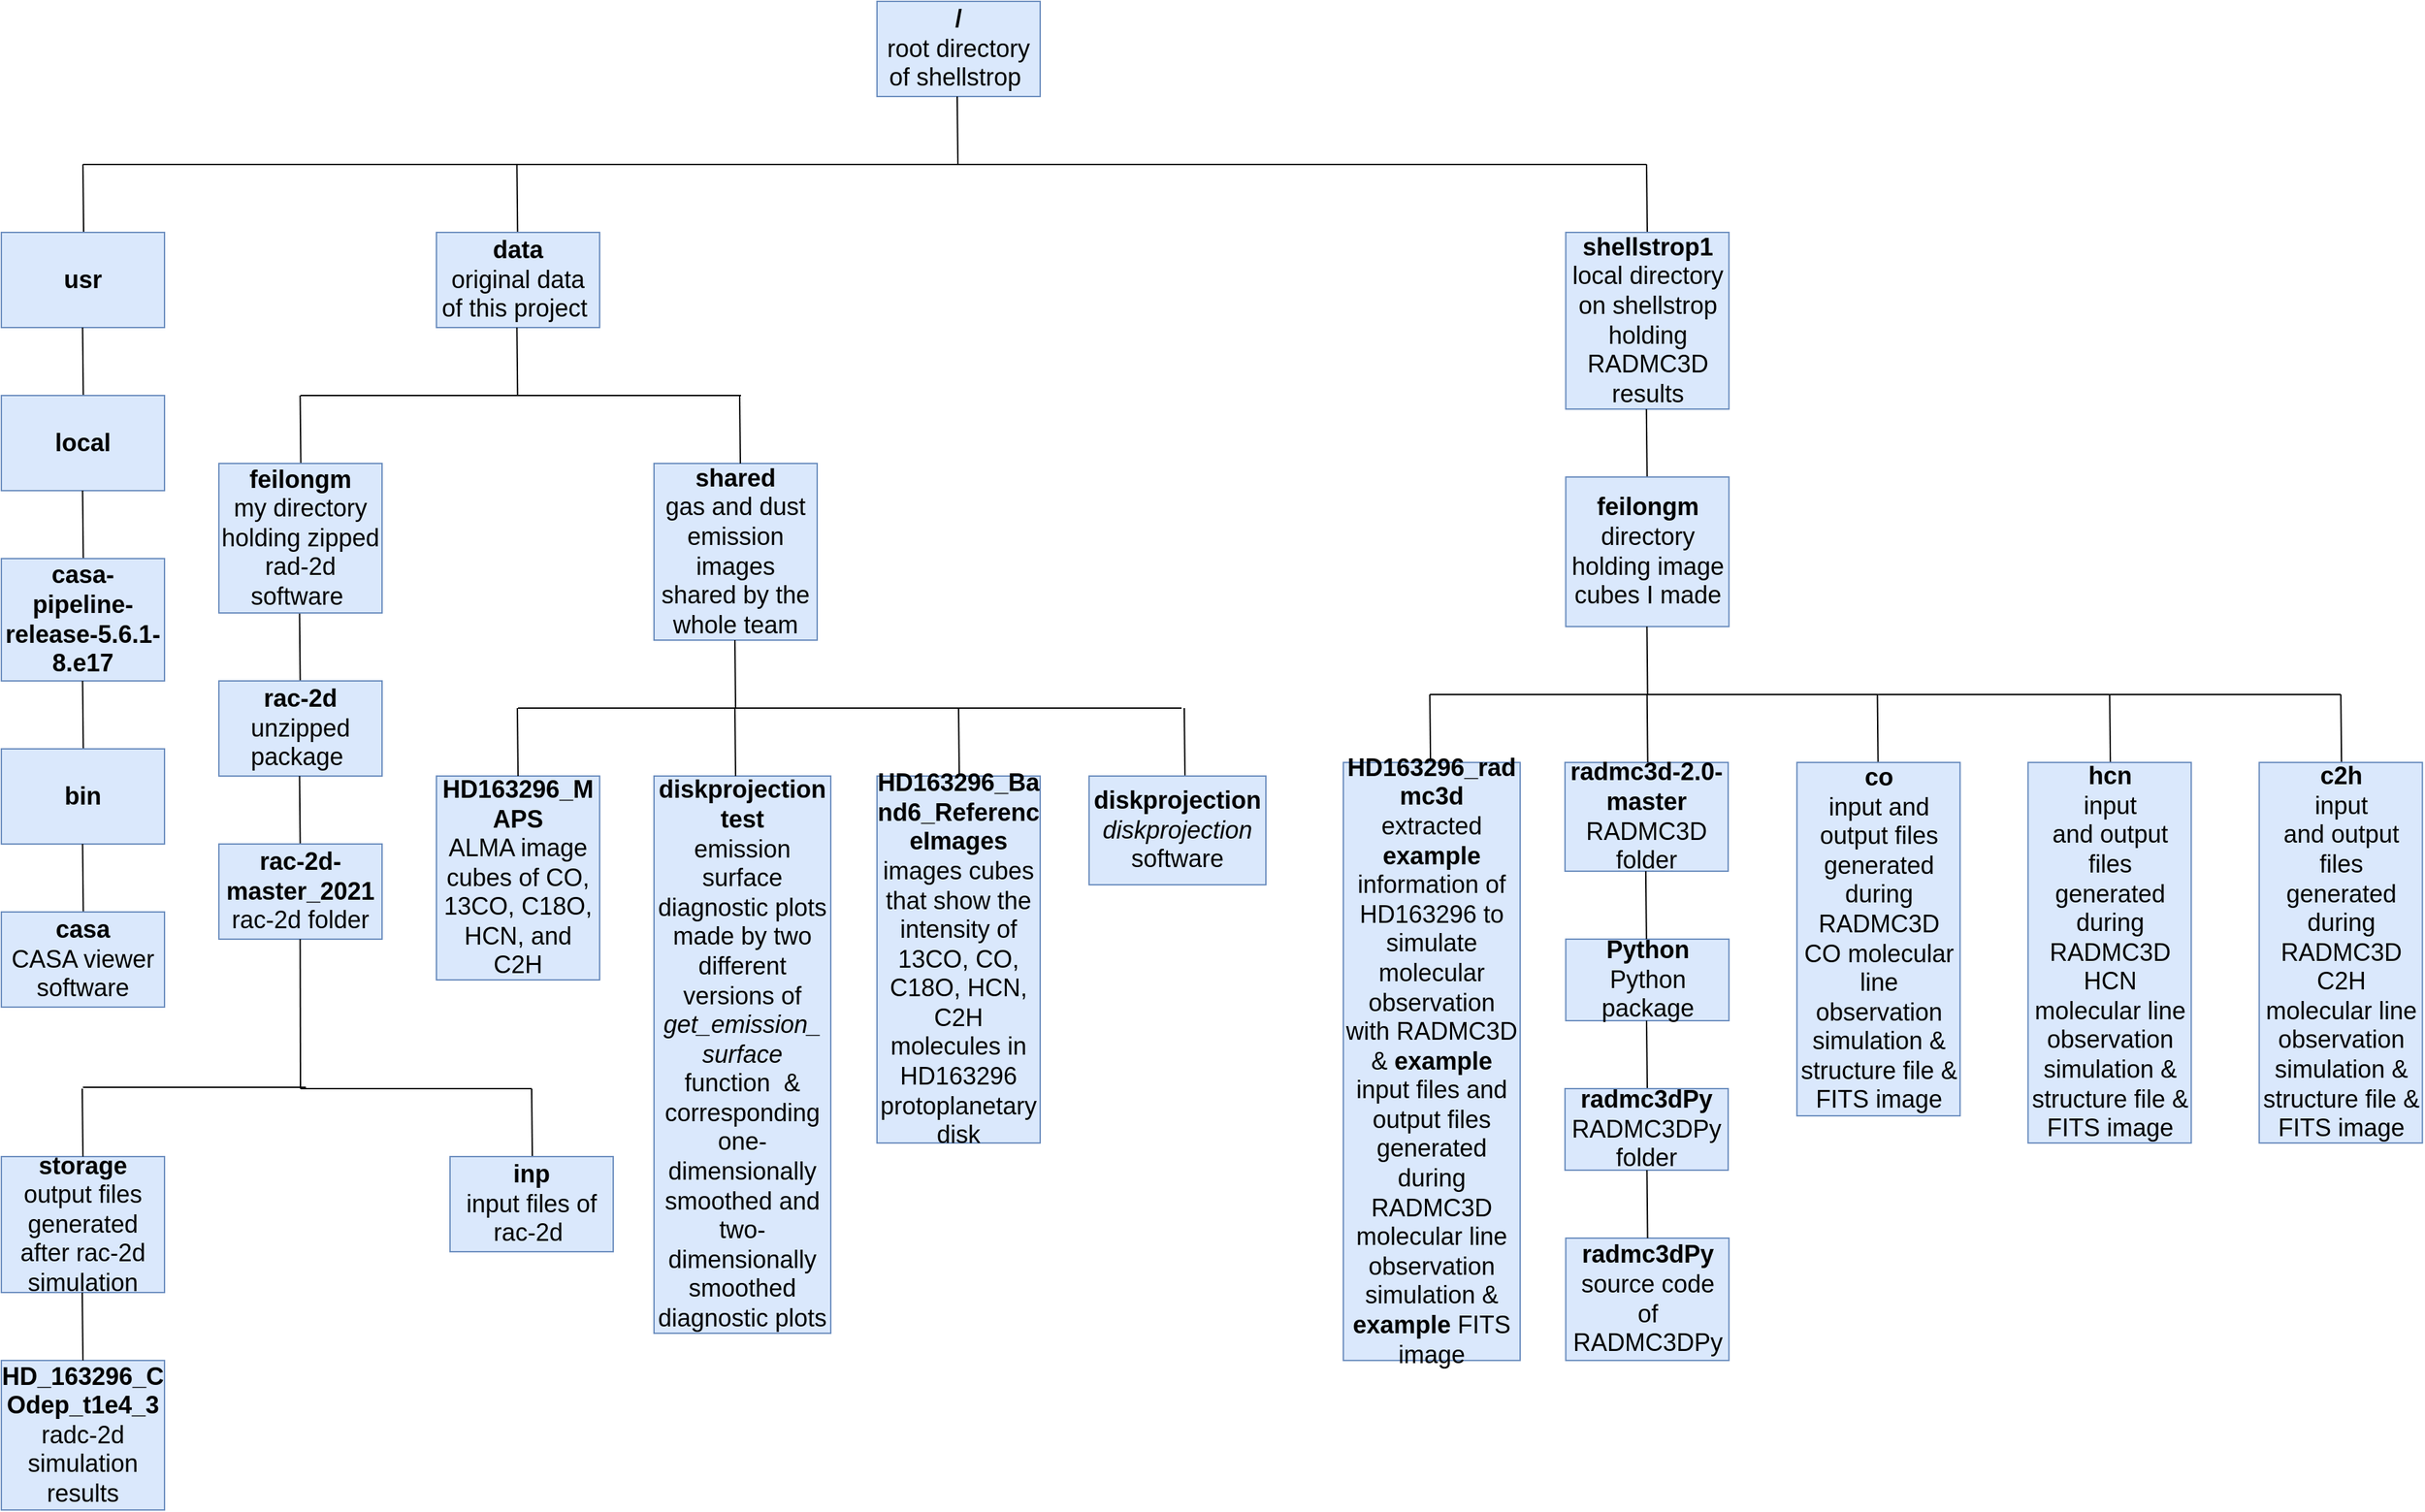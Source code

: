 <mxfile version="14.7.7" type="github">
  <diagram id="EDMMwGdZxT6azAt_b9_0" name="Page-1">
    <mxGraphModel dx="1773" dy="570" grid="1" gridSize="10" guides="1" tooltips="1" connect="1" arrows="1" fold="1" page="1" pageScale="1" pageWidth="827" pageHeight="1169" math="0" shadow="0">
      <root>
        <mxCell id="0" />
        <mxCell id="1" parent="0" />
        <mxCell id="_70bpHaRCv06BVz45tBa-2" value="&lt;font style=&quot;font-size: 18px&quot;&gt;&lt;b&gt;/&lt;/b&gt;&lt;br&gt;root directory of shellstrop&lt;b&gt;&amp;nbsp;&lt;/b&gt;&lt;br&gt;&lt;/font&gt;" style="rounded=0;whiteSpace=wrap;html=1;fillColor=#dae8fc;strokeColor=#6c8ebf;" parent="1" vertex="1">
          <mxGeometry x="354" width="120" height="70" as="geometry" />
        </mxCell>
        <mxCell id="_70bpHaRCv06BVz45tBa-3" value="" style="endArrow=none;html=1;" parent="1" edge="1">
          <mxGeometry width="50" height="50" relative="1" as="geometry">
            <mxPoint x="413.5" y="120" as="sourcePoint" />
            <mxPoint x="413" y="70" as="targetPoint" />
          </mxGeometry>
        </mxCell>
        <mxCell id="_70bpHaRCv06BVz45tBa-9" value="" style="endArrow=none;html=1;" parent="1" edge="1">
          <mxGeometry width="50" height="50" relative="1" as="geometry">
            <mxPoint x="89.67" y="170" as="sourcePoint" />
            <mxPoint x="89.17" y="120" as="targetPoint" />
          </mxGeometry>
        </mxCell>
        <mxCell id="_70bpHaRCv06BVz45tBa-10" value="" style="endArrow=none;html=1;" parent="1" edge="1">
          <mxGeometry width="50" height="50" relative="1" as="geometry">
            <mxPoint x="250" y="120" as="sourcePoint" />
            <mxPoint x="414" y="120" as="targetPoint" />
          </mxGeometry>
        </mxCell>
        <mxCell id="_70bpHaRCv06BVz45tBa-16" value="&lt;span style=&quot;font-size: 18px&quot;&gt;&lt;b&gt;data&lt;/b&gt;&lt;br&gt;original data of this project&amp;nbsp;&lt;br&gt;&lt;/span&gt;" style="rounded=0;whiteSpace=wrap;html=1;fillColor=#dae8fc;strokeColor=#6c8ebf;" parent="1" vertex="1">
          <mxGeometry x="30" y="170" width="120" height="70" as="geometry" />
        </mxCell>
        <mxCell id="_70bpHaRCv06BVz45tBa-21" value="" style="endArrow=none;html=1;" parent="1" edge="1">
          <mxGeometry width="50" height="50" relative="1" as="geometry">
            <mxPoint x="414" y="120" as="sourcePoint" />
            <mxPoint x="580" y="120" as="targetPoint" />
          </mxGeometry>
        </mxCell>
        <mxCell id="_70bpHaRCv06BVz45tBa-22" value="" style="endArrow=none;html=1;" parent="1" edge="1">
          <mxGeometry width="50" height="50" relative="1" as="geometry">
            <mxPoint x="90" y="120" as="sourcePoint" />
            <mxPoint x="254" y="120" as="targetPoint" />
          </mxGeometry>
        </mxCell>
        <mxCell id="_70bpHaRCv06BVz45tBa-26" value="" style="endArrow=none;html=1;" parent="1" edge="1">
          <mxGeometry width="50" height="50" relative="1" as="geometry">
            <mxPoint x="580" y="120" as="sourcePoint" />
            <mxPoint x="750" y="120" as="targetPoint" />
          </mxGeometry>
        </mxCell>
        <mxCell id="_70bpHaRCv06BVz45tBa-27" value="" style="endArrow=none;html=1;" parent="1" edge="1">
          <mxGeometry width="50" height="50" relative="1" as="geometry">
            <mxPoint x="920.5" y="170" as="sourcePoint" />
            <mxPoint x="920" y="120" as="targetPoint" />
          </mxGeometry>
        </mxCell>
        <mxCell id="_70bpHaRCv06BVz45tBa-28" value="&lt;font style=&quot;font-size: 18px&quot;&gt;&lt;b&gt;shellstrop1&lt;/b&gt;&lt;br&gt;local directory on shellstrop holding RADMC3D results&lt;br&gt;&lt;/font&gt;" style="rounded=0;whiteSpace=wrap;html=1;fillColor=#dae8fc;strokeColor=#6c8ebf;" parent="1" vertex="1">
          <mxGeometry x="860.59" y="170" width="120" height="130" as="geometry" />
        </mxCell>
        <mxCell id="_70bpHaRCv06BVz45tBa-29" value="" style="endArrow=none;html=1;" parent="1" edge="1">
          <mxGeometry width="50" height="50" relative="1" as="geometry">
            <mxPoint x="-69.75" y="340" as="sourcePoint" />
            <mxPoint x="-70.25" y="290" as="targetPoint" />
          </mxGeometry>
        </mxCell>
        <mxCell id="_70bpHaRCv06BVz45tBa-30" value="&lt;font style=&quot;font-size: 18px&quot;&gt;&lt;b&gt;HD_163296_C&lt;br&gt;Odep_t1e4_3&lt;br&gt;&lt;div&gt;&lt;span style=&quot;font-weight: normal&quot;&gt;radc-2d simulation results&lt;/span&gt;&lt;/div&gt;&lt;/b&gt;&lt;/font&gt;" style="rounded=0;whiteSpace=wrap;html=1;fillColor=#dae8fc;strokeColor=#6c8ebf;" parent="1" vertex="1">
          <mxGeometry x="-290" y="1000" width="120" height="110" as="geometry" />
        </mxCell>
        <mxCell id="_70bpHaRCv06BVz45tBa-33" value="" style="endArrow=none;html=1;" parent="1" edge="1">
          <mxGeometry width="50" height="50" relative="1" as="geometry">
            <mxPoint x="89.67" y="290" as="sourcePoint" />
            <mxPoint x="89.17" y="240" as="targetPoint" />
          </mxGeometry>
        </mxCell>
        <mxCell id="_70bpHaRCv06BVz45tBa-34" value="&lt;font style=&quot;font-size: 18px&quot;&gt;&lt;b&gt;shared&lt;/b&gt;&lt;br&gt;gas and dust emission images shared by the whole team&lt;br&gt;&lt;/font&gt;" style="rounded=0;whiteSpace=wrap;html=1;fillColor=#dae8fc;strokeColor=#6c8ebf;" parent="1" vertex="1">
          <mxGeometry x="190" y="340" width="120" height="130" as="geometry" />
        </mxCell>
        <mxCell id="_70bpHaRCv06BVz45tBa-35" value="&lt;font style=&quot;font-size: 18px&quot;&gt;&lt;b&gt;HD163296_Ba&lt;br&gt;nd6_Referenc&lt;br&gt;eImages&lt;br&gt;&lt;/b&gt;images cubes that show the intensity of 13CO, CO, C18O, HCN, C2H molecules in HD163296 protoplanetary disk&lt;br&gt;&lt;/font&gt;" style="rounded=0;whiteSpace=wrap;html=1;fillColor=#dae8fc;strokeColor=#6c8ebf;" parent="1" vertex="1">
          <mxGeometry x="354" y="570" width="120" height="270" as="geometry" />
        </mxCell>
        <mxCell id="_70bpHaRCv06BVz45tBa-45" value="" style="endArrow=none;html=1;" parent="1" edge="1">
          <mxGeometry width="50" height="50" relative="1" as="geometry">
            <mxPoint x="920.38" y="350" as="sourcePoint" />
            <mxPoint x="919.88" y="300" as="targetPoint" />
          </mxGeometry>
        </mxCell>
        <mxCell id="_70bpHaRCv06BVz45tBa-46" value="&lt;font style=&quot;font-size: 18px&quot;&gt;&lt;b&gt;feilongm&lt;/b&gt;&lt;br&gt;directory holding image cubes I made&lt;br&gt;&lt;/font&gt;" style="rounded=0;whiteSpace=wrap;html=1;fillColor=#dae8fc;strokeColor=#6c8ebf;" parent="1" vertex="1">
          <mxGeometry x="860.59" y="350" width="120" height="110" as="geometry" />
        </mxCell>
        <mxCell id="_70bpHaRCv06BVz45tBa-48" value="&lt;font style=&quot;font-size: 18px&quot;&gt;&lt;b&gt;radmc3d-2.0-master&lt;/b&gt;&lt;br&gt;RADMC3D folder&lt;br&gt;&lt;/font&gt;" style="rounded=0;whiteSpace=wrap;html=1;fillColor=#dae8fc;strokeColor=#6c8ebf;" parent="1" vertex="1">
          <mxGeometry x="860.01" y="560" width="120" height="80" as="geometry" />
        </mxCell>
        <mxCell id="_70bpHaRCv06BVz45tBa-50" value="&lt;font style=&quot;font-size: 18px&quot;&gt;&lt;b&gt;Python&lt;/b&gt;&lt;br&gt;Python package&lt;br&gt;&lt;/font&gt;" style="rounded=0;whiteSpace=wrap;html=1;fillColor=#dae8fc;strokeColor=#6c8ebf;" parent="1" vertex="1">
          <mxGeometry x="860.59" y="690" width="120" height="60" as="geometry" />
        </mxCell>
        <mxCell id="_70bpHaRCv06BVz45tBa-51" value="" style="endArrow=none;html=1;" parent="1" edge="1">
          <mxGeometry width="50" height="50" relative="1" as="geometry">
            <mxPoint x="920.5" y="800" as="sourcePoint" />
            <mxPoint x="920" y="750" as="targetPoint" />
          </mxGeometry>
        </mxCell>
        <mxCell id="_70bpHaRCv06BVz45tBa-52" value="&lt;font style=&quot;font-size: 18px&quot;&gt;&lt;b&gt;radmc3dPy&lt;/b&gt;&lt;br&gt;RADMC3DPy folder&lt;br&gt;&lt;/font&gt;" style="rounded=0;whiteSpace=wrap;html=1;fillColor=#dae8fc;strokeColor=#6c8ebf;" parent="1" vertex="1">
          <mxGeometry x="860.01" y="800" width="120" height="60" as="geometry" />
        </mxCell>
        <mxCell id="_70bpHaRCv06BVz45tBa-54" value="&lt;font style=&quot;font-size: 18px&quot;&gt;&lt;b&gt;radmc3dPy&lt;/b&gt;&lt;br&gt;source code of RADMC3DPy&lt;br&gt;&lt;/font&gt;" style="rounded=0;whiteSpace=wrap;html=1;fillColor=#dae8fc;strokeColor=#6c8ebf;" parent="1" vertex="1">
          <mxGeometry x="860.59" y="910" width="120" height="90" as="geometry" />
        </mxCell>
        <mxCell id="_70bpHaRCv06BVz45tBa-56" value="" style="endArrow=none;html=1;" parent="1" edge="1">
          <mxGeometry width="50" height="50" relative="1" as="geometry">
            <mxPoint x="920.59" y="510" as="sourcePoint" />
            <mxPoint x="1090.59" y="510" as="targetPoint" />
          </mxGeometry>
        </mxCell>
        <mxCell id="_70bpHaRCv06BVz45tBa-57" value="" style="endArrow=none;html=1;" parent="1" edge="1">
          <mxGeometry width="50" height="50" relative="1" as="geometry">
            <mxPoint x="760.59" y="510" as="sourcePoint" />
            <mxPoint x="924.59" y="510" as="targetPoint" />
          </mxGeometry>
        </mxCell>
        <mxCell id="_70bpHaRCv06BVz45tBa-58" value="" style="endArrow=none;html=1;" parent="1" edge="1">
          <mxGeometry width="50" height="50" relative="1" as="geometry">
            <mxPoint x="761.09" y="560" as="sourcePoint" />
            <mxPoint x="760.59" y="510" as="targetPoint" />
          </mxGeometry>
        </mxCell>
        <mxCell id="_70bpHaRCv06BVz45tBa-59" value="" style="endArrow=none;html=1;" parent="1" edge="1">
          <mxGeometry width="50" height="50" relative="1" as="geometry">
            <mxPoint x="920.84" y="560" as="sourcePoint" />
            <mxPoint x="920.34" y="510" as="targetPoint" />
          </mxGeometry>
        </mxCell>
        <mxCell id="_70bpHaRCv06BVz45tBa-60" value="" style="endArrow=none;html=1;" parent="1" edge="1">
          <mxGeometry width="50" height="50" relative="1" as="geometry">
            <mxPoint x="919.92" y="690" as="sourcePoint" />
            <mxPoint x="919.42" y="640" as="targetPoint" />
          </mxGeometry>
        </mxCell>
        <mxCell id="_70bpHaRCv06BVz45tBa-62" value="&lt;font style=&quot;font-size: 18px&quot;&gt;&lt;b&gt;HD163296_rad&lt;br&gt;mc3d&lt;br&gt;&lt;/b&gt;extracted &lt;b&gt;example&lt;/b&gt; information of HD163296 to simulate molecular observation with RADMC3D&lt;br&gt;&amp;amp; &lt;b&gt;example&lt;/b&gt; input files and output files generated during RADMC3D molecular line observation simulation &amp;amp; &lt;b&gt;example&lt;/b&gt; FITS image&lt;br&gt;&lt;/font&gt;" style="rounded=0;whiteSpace=wrap;html=1;fillColor=#dae8fc;strokeColor=#6c8ebf;" parent="1" vertex="1">
          <mxGeometry x="697" y="560" width="130" height="440" as="geometry" />
        </mxCell>
        <mxCell id="_70bpHaRCv06BVz45tBa-75" value="" style="endArrow=none;html=1;" parent="1" edge="1">
          <mxGeometry width="50" height="50" relative="1" as="geometry">
            <mxPoint x="920.75" y="510" as="sourcePoint" />
            <mxPoint x="920.25" y="460" as="targetPoint" />
          </mxGeometry>
        </mxCell>
        <mxCell id="_70bpHaRCv06BVz45tBa-76" value="" style="endArrow=none;html=1;" parent="1" edge="1">
          <mxGeometry width="50" height="50" relative="1" as="geometry">
            <mxPoint x="1090.26" y="560" as="sourcePoint" />
            <mxPoint x="1089.76" y="510" as="targetPoint" />
          </mxGeometry>
        </mxCell>
        <mxCell id="_70bpHaRCv06BVz45tBa-77" value="&lt;font style=&quot;font-size: 18px&quot;&gt;&lt;b&gt;co&lt;/b&gt;&lt;br&gt;input and&lt;b&gt; &lt;/b&gt;output files generated during RADMC3D CO molecular line observation simulation &amp;amp; structure file &amp;amp; FITS image&lt;br&gt;&lt;/font&gt;" style="rounded=0;whiteSpace=wrap;html=1;fillColor=#dae8fc;strokeColor=#6c8ebf;" parent="1" vertex="1">
          <mxGeometry x="1030.59" y="560" width="120" height="260" as="geometry" />
        </mxCell>
        <mxCell id="_70bpHaRCv06BVz45tBa-78" value="" style="endArrow=none;html=1;" parent="1" edge="1">
          <mxGeometry width="50" height="50" relative="1" as="geometry">
            <mxPoint x="1090.59" y="510" as="sourcePoint" />
            <mxPoint x="1260.59" y="510" as="targetPoint" />
          </mxGeometry>
        </mxCell>
        <mxCell id="_70bpHaRCv06BVz45tBa-79" value="" style="endArrow=none;html=1;" parent="1" edge="1">
          <mxGeometry width="50" height="50" relative="1" as="geometry">
            <mxPoint x="1261.09" y="560" as="sourcePoint" />
            <mxPoint x="1260.59" y="510" as="targetPoint" />
          </mxGeometry>
        </mxCell>
        <mxCell id="_70bpHaRCv06BVz45tBa-80" value="&lt;font style=&quot;font-size: 18px&quot;&gt;&lt;b&gt;hcn&lt;br&gt;&lt;/b&gt;input and&lt;b&gt;&amp;nbsp;&lt;/b&gt;output files generated during RADMC3D HCN molecular line observation simulation &amp;amp; structure file &amp;amp; FITS image&lt;b&gt;&lt;br&gt;&lt;/b&gt;&lt;/font&gt;" style="rounded=0;whiteSpace=wrap;html=1;fillColor=#dae8fc;strokeColor=#6c8ebf;" parent="1" vertex="1">
          <mxGeometry x="1200.59" y="560" width="120" height="280" as="geometry" />
        </mxCell>
        <mxCell id="_70bpHaRCv06BVz45tBa-81" value="" style="endArrow=none;html=1;" parent="1" edge="1">
          <mxGeometry width="50" height="50" relative="1" as="geometry">
            <mxPoint x="1260.59" y="510" as="sourcePoint" />
            <mxPoint x="1430.59" y="510" as="targetPoint" />
          </mxGeometry>
        </mxCell>
        <mxCell id="_70bpHaRCv06BVz45tBa-82" value="" style="endArrow=none;html=1;" parent="1" edge="1">
          <mxGeometry width="50" height="50" relative="1" as="geometry">
            <mxPoint x="1431.09" y="560" as="sourcePoint" />
            <mxPoint x="1430.59" y="510" as="targetPoint" />
          </mxGeometry>
        </mxCell>
        <mxCell id="_70bpHaRCv06BVz45tBa-86" value="&lt;font style=&quot;font-size: 18px&quot;&gt;&lt;b&gt;c2h&lt;br&gt;&lt;/b&gt;input and&lt;b&gt;&amp;nbsp;&lt;/b&gt;output files generated during RADMC3D C2H molecular line observation simulation &amp;amp; structure file &amp;amp; FITS image&lt;b&gt;&lt;br&gt;&lt;/b&gt;&lt;/font&gt;" style="rounded=0;whiteSpace=wrap;html=1;fillColor=#dae8fc;strokeColor=#6c8ebf;" parent="1" vertex="1">
          <mxGeometry x="1370.59" y="560" width="120" height="280" as="geometry" />
        </mxCell>
        <mxCell id="_70bpHaRCv06BVz45tBa-90" value="" style="endArrow=none;html=1;" parent="1" edge="1">
          <mxGeometry width="50" height="50" relative="1" as="geometry">
            <mxPoint x="-70.21" y="500" as="sourcePoint" />
            <mxPoint x="-70.71" y="450" as="targetPoint" />
          </mxGeometry>
        </mxCell>
        <mxCell id="_70bpHaRCv06BVz45tBa-91" value="&lt;font style=&quot;font-size: 18px&quot;&gt;&lt;b&gt;HD163296_M&lt;br&gt;APS&lt;br&gt;&lt;/b&gt;ALMA image cubes of CO, 13CO, C18O, HCN, and C2H&lt;br&gt;&lt;/font&gt;" style="rounded=0;whiteSpace=wrap;html=1;fillColor=#dae8fc;strokeColor=#6c8ebf;" parent="1" vertex="1">
          <mxGeometry x="30" y="570" width="120" height="150" as="geometry" />
        </mxCell>
        <mxCell id="_70bpHaRCv06BVz45tBa-93" value="&lt;font style=&quot;font-size: 18px&quot;&gt;&lt;b&gt;diskprojection&lt;br&gt;test&lt;br&gt;&lt;/b&gt;emission surface diagnostic plots made by two different versions of &lt;i&gt;get_emission_&lt;br&gt;surface&lt;/i&gt; function&amp;nbsp; &amp;amp; corresponding one-dimensionally smoothed and two-dimensionally smoothed diagnostic plots&lt;br&gt;&lt;/font&gt;" style="rounded=0;whiteSpace=wrap;html=1;fillColor=#dae8fc;strokeColor=#6c8ebf;" parent="1" vertex="1">
          <mxGeometry x="190" y="570" width="130" height="410" as="geometry" />
        </mxCell>
        <mxCell id="_70bpHaRCv06BVz45tBa-94" value="" style="endArrow=none;html=1;" parent="1" edge="1">
          <mxGeometry width="50" height="50" relative="1" as="geometry">
            <mxPoint x="90" y="290" as="sourcePoint" />
            <mxPoint x="254" y="290" as="targetPoint" />
          </mxGeometry>
        </mxCell>
        <mxCell id="_70bpHaRCv06BVz45tBa-95" value="" style="endArrow=none;html=1;" parent="1" edge="1">
          <mxGeometry width="50" height="50" relative="1" as="geometry">
            <mxPoint x="253.5" y="340" as="sourcePoint" />
            <mxPoint x="253.0" y="290" as="targetPoint" />
          </mxGeometry>
        </mxCell>
        <mxCell id="_70bpHaRCv06BVz45tBa-96" value="" style="endArrow=none;html=1;" parent="1" edge="1">
          <mxGeometry width="50" height="50" relative="1" as="geometry">
            <mxPoint x="-70.0" y="290.0" as="sourcePoint" />
            <mxPoint x="90" y="290" as="targetPoint" />
          </mxGeometry>
        </mxCell>
        <mxCell id="_70bpHaRCv06BVz45tBa-97" value="&lt;font style=&quot;font-size: 18px&quot;&gt;&lt;b&gt;feilongm&lt;/b&gt;&lt;br&gt;my directory holding zipped rad-2d software&lt;b&gt;&amp;nbsp;&lt;br&gt;&lt;/b&gt;&lt;/font&gt;" style="rounded=0;whiteSpace=wrap;html=1;fillColor=#dae8fc;strokeColor=#6c8ebf;" parent="1" vertex="1">
          <mxGeometry x="-130" y="340" width="120" height="110" as="geometry" />
        </mxCell>
        <mxCell id="_70bpHaRCv06BVz45tBa-98" value="&lt;font style=&quot;font-size: 18px&quot;&gt;&lt;b&gt;rac-2d&lt;/b&gt;&lt;br&gt;unzipped&lt;br&gt;package&lt;b&gt;&amp;nbsp;&lt;/b&gt;&lt;br&gt;&lt;/font&gt;" style="rounded=0;whiteSpace=wrap;html=1;fillColor=#dae8fc;strokeColor=#6c8ebf;" parent="1" vertex="1">
          <mxGeometry x="-130" y="500" width="120" height="70" as="geometry" />
        </mxCell>
        <mxCell id="_70bpHaRCv06BVz45tBa-99" value="" style="endArrow=none;html=1;" parent="1" edge="1">
          <mxGeometry width="50" height="50" relative="1" as="geometry">
            <mxPoint x="-70.21" y="620" as="sourcePoint" />
            <mxPoint x="-70.71" y="570" as="targetPoint" />
          </mxGeometry>
        </mxCell>
        <mxCell id="_70bpHaRCv06BVz45tBa-100" value="&lt;font style=&quot;font-size: 18px&quot;&gt;&lt;b&gt;rac-2d-master_2021&lt;/b&gt;&lt;br&gt;rac-2d folder&lt;br&gt;&lt;/font&gt;" style="rounded=0;whiteSpace=wrap;html=1;fillColor=#dae8fc;strokeColor=#6c8ebf;" parent="1" vertex="1">
          <mxGeometry x="-130" y="620" width="120" height="70" as="geometry" />
        </mxCell>
        <mxCell id="_70bpHaRCv06BVz45tBa-101" value="&lt;font style=&quot;font-size: 18px&quot;&gt;&lt;b&gt;storage&lt;/b&gt;&lt;br&gt;output files generated after rac-2d simulation&lt;br&gt;&lt;/font&gt;" style="rounded=0;whiteSpace=wrap;html=1;fillColor=#dae8fc;strokeColor=#6c8ebf;" parent="1" vertex="1">
          <mxGeometry x="-290" y="850" width="120" height="100" as="geometry" />
        </mxCell>
        <mxCell id="_70bpHaRCv06BVz45tBa-102" value="" style="endArrow=none;html=1;" parent="1" edge="1">
          <mxGeometry width="50" height="50" relative="1" as="geometry">
            <mxPoint x="-70" y="800" as="sourcePoint" />
            <mxPoint x="-70.25" y="690" as="targetPoint" />
          </mxGeometry>
        </mxCell>
        <mxCell id="_70bpHaRCv06BVz45tBa-103" value="" style="endArrow=none;html=1;" parent="1" edge="1">
          <mxGeometry width="50" height="50" relative="1" as="geometry">
            <mxPoint x="-230.0" y="1000" as="sourcePoint" />
            <mxPoint x="-230.5" y="950" as="targetPoint" />
          </mxGeometry>
        </mxCell>
        <mxCell id="_70bpHaRCv06BVz45tBa-104" value="" style="endArrow=none;html=1;" parent="1" edge="1">
          <mxGeometry width="50" height="50" relative="1" as="geometry">
            <mxPoint x="250.0" y="520" as="sourcePoint" />
            <mxPoint x="249.5" y="470" as="targetPoint" />
          </mxGeometry>
        </mxCell>
        <mxCell id="_70bpHaRCv06BVz45tBa-105" value="" style="endArrow=none;html=1;" parent="1" edge="1">
          <mxGeometry width="50" height="50" relative="1" as="geometry">
            <mxPoint x="250.0" y="520" as="sourcePoint" />
            <mxPoint x="414.0" y="520" as="targetPoint" />
          </mxGeometry>
        </mxCell>
        <mxCell id="_70bpHaRCv06BVz45tBa-106" value="" style="endArrow=none;html=1;" parent="1" edge="1">
          <mxGeometry width="50" height="50" relative="1" as="geometry">
            <mxPoint x="414.5" y="570" as="sourcePoint" />
            <mxPoint x="414.0" y="520" as="targetPoint" />
          </mxGeometry>
        </mxCell>
        <mxCell id="_70bpHaRCv06BVz45tBa-107" value="" style="endArrow=none;html=1;" parent="1" edge="1">
          <mxGeometry width="50" height="50" relative="1" as="geometry">
            <mxPoint x="90.0" y="570" as="sourcePoint" />
            <mxPoint x="89.5" y="520" as="targetPoint" />
          </mxGeometry>
        </mxCell>
        <mxCell id="_70bpHaRCv06BVz45tBa-108" value="" style="endArrow=none;html=1;" parent="1" edge="1">
          <mxGeometry width="50" height="50" relative="1" as="geometry">
            <mxPoint x="90" y="520" as="sourcePoint" />
            <mxPoint x="254.0" y="520" as="targetPoint" />
          </mxGeometry>
        </mxCell>
        <mxCell id="_70bpHaRCv06BVz45tBa-110" value="" style="endArrow=none;html=1;" parent="1" edge="1">
          <mxGeometry width="50" height="50" relative="1" as="geometry">
            <mxPoint x="-70" y="120" as="sourcePoint" />
            <mxPoint x="96" y="120" as="targetPoint" />
          </mxGeometry>
        </mxCell>
        <mxCell id="_70bpHaRCv06BVz45tBa-111" value="" style="endArrow=none;html=1;" parent="1" edge="1">
          <mxGeometry width="50" height="50" relative="1" as="geometry">
            <mxPoint x="-230" y="120" as="sourcePoint" />
            <mxPoint x="-64" y="120" as="targetPoint" />
          </mxGeometry>
        </mxCell>
        <mxCell id="_70bpHaRCv06BVz45tBa-112" value="" style="endArrow=none;html=1;" parent="1" edge="1">
          <mxGeometry width="50" height="50" relative="1" as="geometry">
            <mxPoint x="-229.5" y="170" as="sourcePoint" />
            <mxPoint x="-230.0" y="120" as="targetPoint" />
          </mxGeometry>
        </mxCell>
        <mxCell id="_70bpHaRCv06BVz45tBa-113" value="&lt;font style=&quot;font-size: 18px&quot;&gt;&lt;b&gt;usr&lt;/b&gt;&lt;/font&gt;" style="rounded=0;whiteSpace=wrap;html=1;fillColor=#dae8fc;strokeColor=#6c8ebf;" parent="1" vertex="1">
          <mxGeometry x="-290" y="170" width="120" height="70" as="geometry" />
        </mxCell>
        <mxCell id="_70bpHaRCv06BVz45tBa-114" value="" style="endArrow=none;html=1;" parent="1" edge="1">
          <mxGeometry width="50" height="50" relative="1" as="geometry">
            <mxPoint x="-229.75" y="290" as="sourcePoint" />
            <mxPoint x="-230.25" y="240" as="targetPoint" />
          </mxGeometry>
        </mxCell>
        <mxCell id="_70bpHaRCv06BVz45tBa-115" value="&lt;span style=&quot;font-size: 18px&quot;&gt;&lt;b&gt;local&lt;/b&gt;&lt;/span&gt;" style="rounded=0;whiteSpace=wrap;html=1;fillColor=#dae8fc;strokeColor=#6c8ebf;" parent="1" vertex="1">
          <mxGeometry x="-290" y="290" width="120" height="70" as="geometry" />
        </mxCell>
        <mxCell id="_70bpHaRCv06BVz45tBa-116" value="" style="endArrow=none;html=1;" parent="1" edge="1">
          <mxGeometry width="50" height="50" relative="1" as="geometry">
            <mxPoint x="-229.75" y="410" as="sourcePoint" />
            <mxPoint x="-230.25" y="360" as="targetPoint" />
          </mxGeometry>
        </mxCell>
        <mxCell id="_70bpHaRCv06BVz45tBa-117" value="&lt;span style=&quot;font-size: 18px&quot;&gt;&lt;b&gt;casa-pipeline-release-5.6.1-8.e17&lt;/b&gt;&lt;/span&gt;" style="rounded=0;whiteSpace=wrap;html=1;fillColor=#dae8fc;strokeColor=#6c8ebf;" parent="1" vertex="1">
          <mxGeometry x="-290" y="410" width="120" height="90" as="geometry" />
        </mxCell>
        <mxCell id="_70bpHaRCv06BVz45tBa-118" value="" style="endArrow=none;html=1;" parent="1" edge="1">
          <mxGeometry width="50" height="50" relative="1" as="geometry">
            <mxPoint x="-229.75" y="550" as="sourcePoint" />
            <mxPoint x="-230.25" y="500" as="targetPoint" />
          </mxGeometry>
        </mxCell>
        <mxCell id="_70bpHaRCv06BVz45tBa-119" value="&lt;span style=&quot;font-size: 18px&quot;&gt;&lt;b&gt;bin&lt;/b&gt;&lt;/span&gt;" style="rounded=0;whiteSpace=wrap;html=1;fillColor=#dae8fc;strokeColor=#6c8ebf;" parent="1" vertex="1">
          <mxGeometry x="-290" y="550" width="120" height="70" as="geometry" />
        </mxCell>
        <mxCell id="_70bpHaRCv06BVz45tBa-120" value="" style="endArrow=none;html=1;" parent="1" edge="1">
          <mxGeometry width="50" height="50" relative="1" as="geometry">
            <mxPoint x="-229.75" y="670" as="sourcePoint" />
            <mxPoint x="-230.25" y="620" as="targetPoint" />
          </mxGeometry>
        </mxCell>
        <mxCell id="_70bpHaRCv06BVz45tBa-121" value="&lt;span style=&quot;font-size: 18px&quot;&gt;&lt;b&gt;casa&lt;/b&gt;&lt;br&gt;CASA viewer software&lt;br&gt;&lt;/span&gt;" style="rounded=0;whiteSpace=wrap;html=1;fillColor=#dae8fc;strokeColor=#6c8ebf;" parent="1" vertex="1">
          <mxGeometry x="-290" y="670" width="120" height="70" as="geometry" />
        </mxCell>
        <mxCell id="_70bpHaRCv06BVz45tBa-122" value="" style="endArrow=none;html=1;" parent="1" edge="1">
          <mxGeometry width="50" height="50" relative="1" as="geometry">
            <mxPoint x="250" y="570" as="sourcePoint" />
            <mxPoint x="249.5" y="520" as="targetPoint" />
          </mxGeometry>
        </mxCell>
        <mxCell id="_70bpHaRCv06BVz45tBa-124" value="" style="endArrow=none;html=1;" parent="1" edge="1">
          <mxGeometry width="50" height="50" relative="1" as="geometry">
            <mxPoint x="750" y="120" as="sourcePoint" />
            <mxPoint x="920" y="120" as="targetPoint" />
          </mxGeometry>
        </mxCell>
        <mxCell id="_70bpHaRCv06BVz45tBa-125" value="" style="endArrow=none;html=1;" parent="1" edge="1">
          <mxGeometry width="50" height="50" relative="1" as="geometry">
            <mxPoint x="414" y="520" as="sourcePoint" />
            <mxPoint x="578" y="520" as="targetPoint" />
          </mxGeometry>
        </mxCell>
        <mxCell id="_70bpHaRCv06BVz45tBa-126" value="" style="endArrow=none;html=1;" parent="1" edge="1">
          <mxGeometry width="50" height="50" relative="1" as="geometry">
            <mxPoint x="580.5" y="570" as="sourcePoint" />
            <mxPoint x="580" y="520" as="targetPoint" />
          </mxGeometry>
        </mxCell>
        <mxCell id="_70bpHaRCv06BVz45tBa-127" value="&lt;font style=&quot;font-size: 18px&quot;&gt;&lt;b&gt;diskprojection&lt;br&gt;&lt;/b&gt;&lt;i&gt;diskprojection&lt;/i&gt; software&lt;br&gt;&lt;/font&gt;" style="rounded=0;whiteSpace=wrap;html=1;fillColor=#dae8fc;strokeColor=#6c8ebf;" parent="1" vertex="1">
          <mxGeometry x="510" y="570" width="130" height="80" as="geometry" />
        </mxCell>
        <mxCell id="_70bpHaRCv06BVz45tBa-128" value="" style="endArrow=none;html=1;" parent="1" edge="1">
          <mxGeometry width="50" height="50" relative="1" as="geometry">
            <mxPoint x="920.75" y="910" as="sourcePoint" />
            <mxPoint x="920.25" y="860" as="targetPoint" />
          </mxGeometry>
        </mxCell>
        <mxCell id="29rlrAYuTnsefX64l_Ae-1" value="" style="endArrow=none;html=1;" edge="1" parent="1">
          <mxGeometry width="50" height="50" relative="1" as="geometry">
            <mxPoint x="-230" y="799" as="sourcePoint" />
            <mxPoint x="-66.0" y="799" as="targetPoint" />
          </mxGeometry>
        </mxCell>
        <mxCell id="29rlrAYuTnsefX64l_Ae-2" value="" style="endArrow=none;html=1;" edge="1" parent="1">
          <mxGeometry width="50" height="50" relative="1" as="geometry">
            <mxPoint x="-230" y="850" as="sourcePoint" />
            <mxPoint x="-230.5" y="800" as="targetPoint" />
          </mxGeometry>
        </mxCell>
        <mxCell id="29rlrAYuTnsefX64l_Ae-3" value="" style="endArrow=none;html=1;" edge="1" parent="1">
          <mxGeometry width="50" height="50" relative="1" as="geometry">
            <mxPoint x="-70" y="800" as="sourcePoint" />
            <mxPoint x="100" y="800" as="targetPoint" />
          </mxGeometry>
        </mxCell>
        <mxCell id="29rlrAYuTnsefX64l_Ae-4" value="" style="endArrow=none;html=1;" edge="1" parent="1">
          <mxGeometry width="50" height="50" relative="1" as="geometry">
            <mxPoint x="100.5" y="850" as="sourcePoint" />
            <mxPoint x="100" y="800" as="targetPoint" />
          </mxGeometry>
        </mxCell>
        <mxCell id="29rlrAYuTnsefX64l_Ae-5" value="&lt;font style=&quot;font-size: 18px&quot;&gt;&lt;b&gt;inp&lt;/b&gt;&lt;br&gt;input files of rac-2d&lt;b&gt;&amp;nbsp;&lt;/b&gt;&lt;br&gt;&lt;/font&gt;" style="rounded=0;whiteSpace=wrap;html=1;fillColor=#dae8fc;strokeColor=#6c8ebf;" vertex="1" parent="1">
          <mxGeometry x="40" y="850" width="120" height="70" as="geometry" />
        </mxCell>
      </root>
    </mxGraphModel>
  </diagram>
</mxfile>

